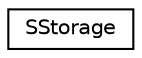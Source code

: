 digraph "Graphical Class Hierarchy"
{
 // LATEX_PDF_SIZE
  edge [fontname="Helvetica",fontsize="10",labelfontname="Helvetica",labelfontsize="10"];
  node [fontname="Helvetica",fontsize="10",shape=record];
  rankdir="LR";
  Node0 [label="SStorage",height=0.2,width=0.4,color="black", fillcolor="white", style="filled",URL="$structSStorage.html",tooltip=" "];
}

